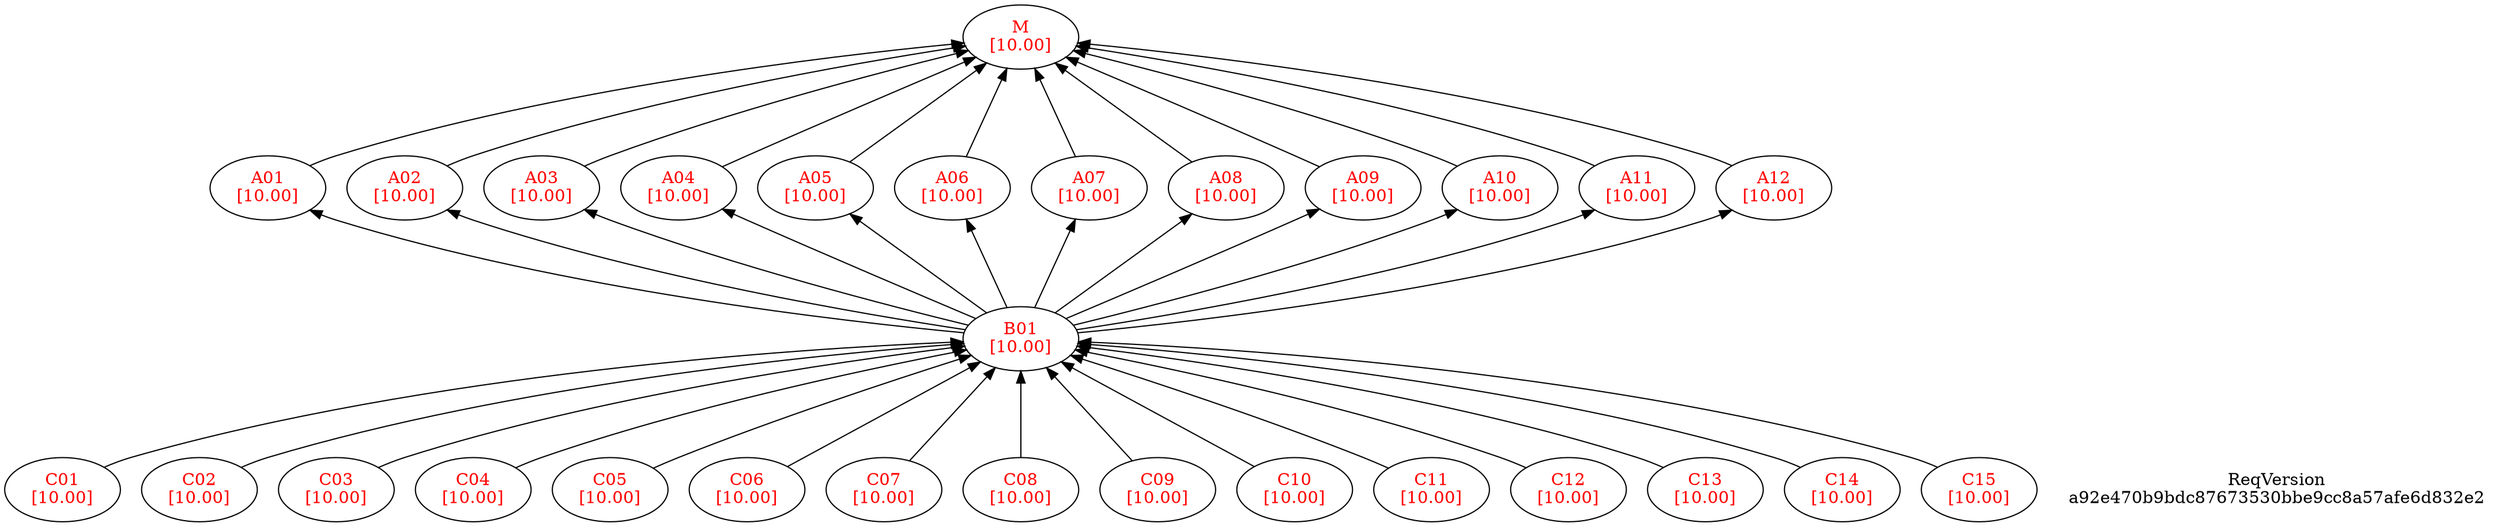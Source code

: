 digraph reqdeps {
rankdir=BT;
mclimit=10.0;
nslimit=10.0;ranksep=1;
A01 [fontcolor=red,label="A01\n[10.00]"];
A01 -> M;
A02 [fontcolor=red,label="A02\n[10.00]"];
A02 -> M;
A03 [fontcolor=red,label="A03\n[10.00]"];
A03 -> M;
A04 [fontcolor=red,label="A04\n[10.00]"];
A04 -> M;
A05 [fontcolor=red,label="A05\n[10.00]"];
A05 -> M;
A06 [fontcolor=red,label="A06\n[10.00]"];
A06 -> M;
A07 [fontcolor=red,label="A07\n[10.00]"];
A07 -> M;
A08 [fontcolor=red,label="A08\n[10.00]"];
A08 -> M;
A09 [fontcolor=red,label="A09\n[10.00]"];
A09 -> M;
A10 [fontcolor=red,label="A10\n[10.00]"];
A10 -> M;
A11 [fontcolor=red,label="A11\n[10.00]"];
A11 -> M;
A12 [fontcolor=red,label="A12\n[10.00]"];
A12 -> M;
B01 [fontcolor=red,label="B01\n[10.00]"];
B01 -> A01;
B01 -> A02;
B01 -> A03;
B01 -> A04;
B01 -> A05;
B01 -> A06;
B01 -> A07;
B01 -> A08;
B01 -> A09;
B01 -> A10;
B01 -> A11;
B01 -> A12;
C01 [fontcolor=red,label="C01\n[10.00]"];
C01 -> B01;
C02 [fontcolor=red,label="C02\n[10.00]"];
C02 -> B01;
C03 [fontcolor=red,label="C03\n[10.00]"];
C03 -> B01;
C04 [fontcolor=red,label="C04\n[10.00]"];
C04 -> B01;
C05 [fontcolor=red,label="C05\n[10.00]"];
C05 -> B01;
C06 [fontcolor=red,label="C06\n[10.00]"];
C06 -> B01;
C07 [fontcolor=red,label="C07\n[10.00]"];
C07 -> B01;
C08 [fontcolor=red,label="C08\n[10.00]"];
C08 -> B01;
C09 [fontcolor=red,label="C09\n[10.00]"];
C09 -> B01;
C10 [fontcolor=red,label="C10\n[10.00]"];
C10 -> B01;
C11 [fontcolor=red,label="C11\n[10.00]"];
C11 -> B01;
C12 [fontcolor=red,label="C12\n[10.00]"];
C12 -> B01;
C13 [fontcolor=red,label="C13\n[10.00]"];
C13 -> B01;
C14 [fontcolor=red,label="C14\n[10.00]"];
C14 -> B01;
C15 [fontcolor=red,label="C15\n[10.00]"];
C15 -> B01;
M [fontcolor=red,label="M\n[10.00]"];
ReqVersion [shape=plaintext label="ReqVersion\na92e470b9bdc87673530bbe9cc8a57afe6d832e2"]
}